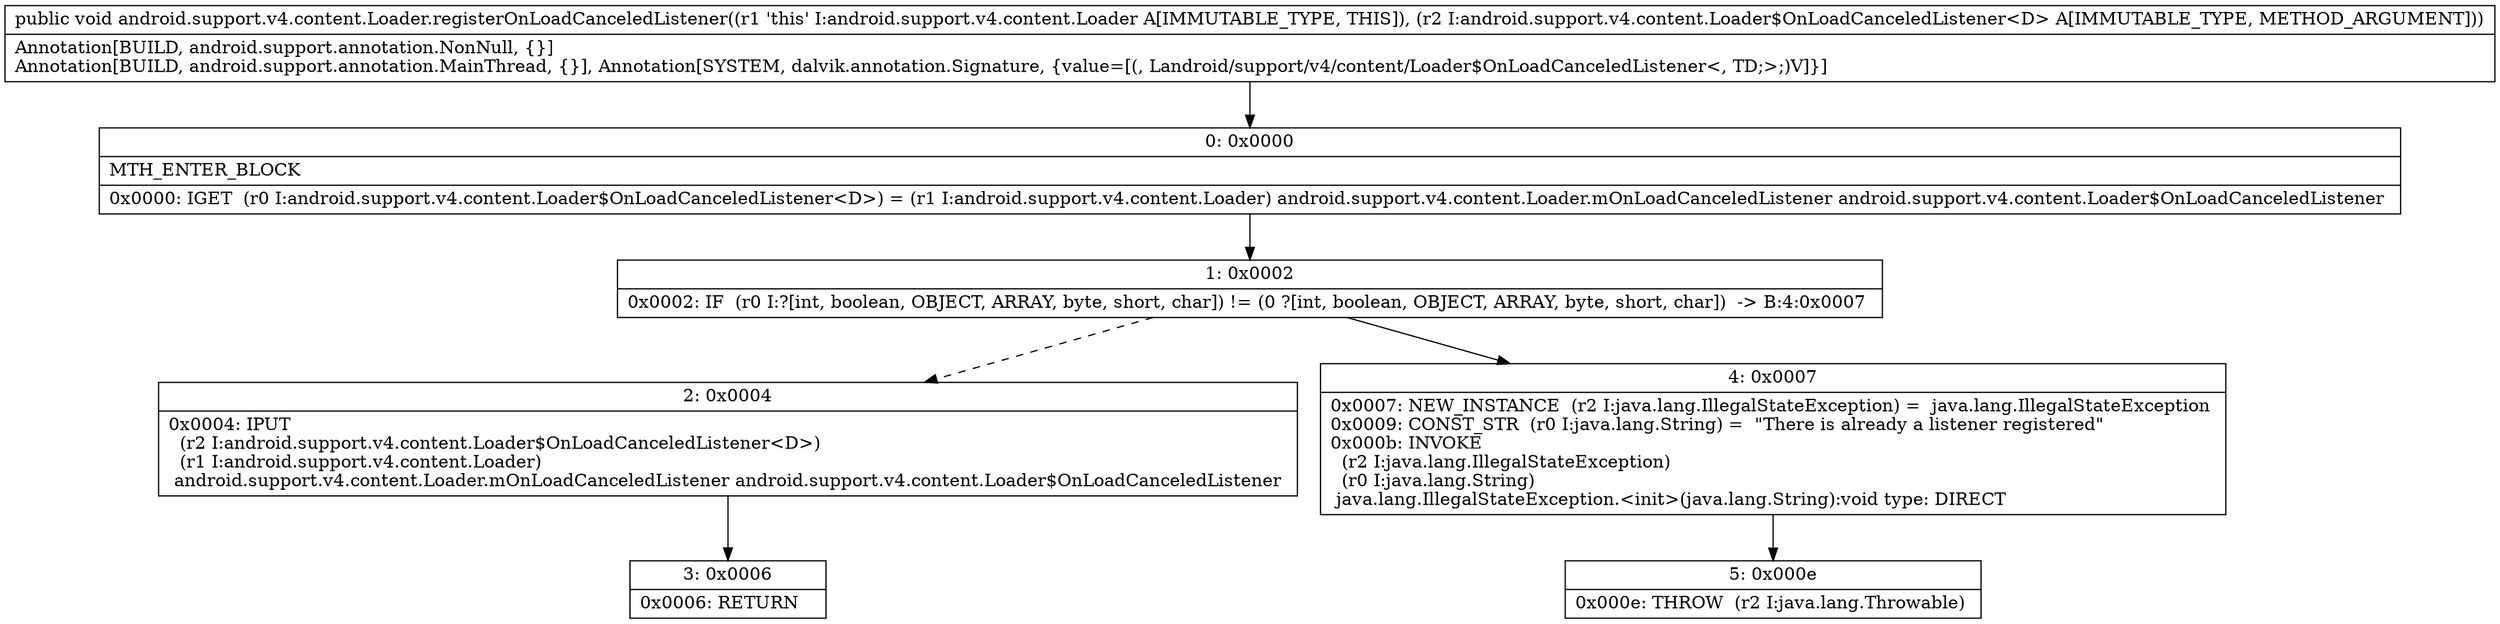 digraph "CFG forandroid.support.v4.content.Loader.registerOnLoadCanceledListener(Landroid\/support\/v4\/content\/Loader$OnLoadCanceledListener;)V" {
Node_0 [shape=record,label="{0\:\ 0x0000|MTH_ENTER_BLOCK\l|0x0000: IGET  (r0 I:android.support.v4.content.Loader$OnLoadCanceledListener\<D\>) = (r1 I:android.support.v4.content.Loader) android.support.v4.content.Loader.mOnLoadCanceledListener android.support.v4.content.Loader$OnLoadCanceledListener \l}"];
Node_1 [shape=record,label="{1\:\ 0x0002|0x0002: IF  (r0 I:?[int, boolean, OBJECT, ARRAY, byte, short, char]) != (0 ?[int, boolean, OBJECT, ARRAY, byte, short, char])  \-\> B:4:0x0007 \l}"];
Node_2 [shape=record,label="{2\:\ 0x0004|0x0004: IPUT  \l  (r2 I:android.support.v4.content.Loader$OnLoadCanceledListener\<D\>)\l  (r1 I:android.support.v4.content.Loader)\l android.support.v4.content.Loader.mOnLoadCanceledListener android.support.v4.content.Loader$OnLoadCanceledListener \l}"];
Node_3 [shape=record,label="{3\:\ 0x0006|0x0006: RETURN   \l}"];
Node_4 [shape=record,label="{4\:\ 0x0007|0x0007: NEW_INSTANCE  (r2 I:java.lang.IllegalStateException) =  java.lang.IllegalStateException \l0x0009: CONST_STR  (r0 I:java.lang.String) =  \"There is already a listener registered\" \l0x000b: INVOKE  \l  (r2 I:java.lang.IllegalStateException)\l  (r0 I:java.lang.String)\l java.lang.IllegalStateException.\<init\>(java.lang.String):void type: DIRECT \l}"];
Node_5 [shape=record,label="{5\:\ 0x000e|0x000e: THROW  (r2 I:java.lang.Throwable) \l}"];
MethodNode[shape=record,label="{public void android.support.v4.content.Loader.registerOnLoadCanceledListener((r1 'this' I:android.support.v4.content.Loader A[IMMUTABLE_TYPE, THIS]), (r2 I:android.support.v4.content.Loader$OnLoadCanceledListener\<D\> A[IMMUTABLE_TYPE, METHOD_ARGUMENT]))  | Annotation[BUILD, android.support.annotation.NonNull, \{\}]\lAnnotation[BUILD, android.support.annotation.MainThread, \{\}], Annotation[SYSTEM, dalvik.annotation.Signature, \{value=[(, Landroid\/support\/v4\/content\/Loader$OnLoadCanceledListener\<, TD;\>;)V]\}]\l}"];
MethodNode -> Node_0;
Node_0 -> Node_1;
Node_1 -> Node_2[style=dashed];
Node_1 -> Node_4;
Node_2 -> Node_3;
Node_4 -> Node_5;
}

